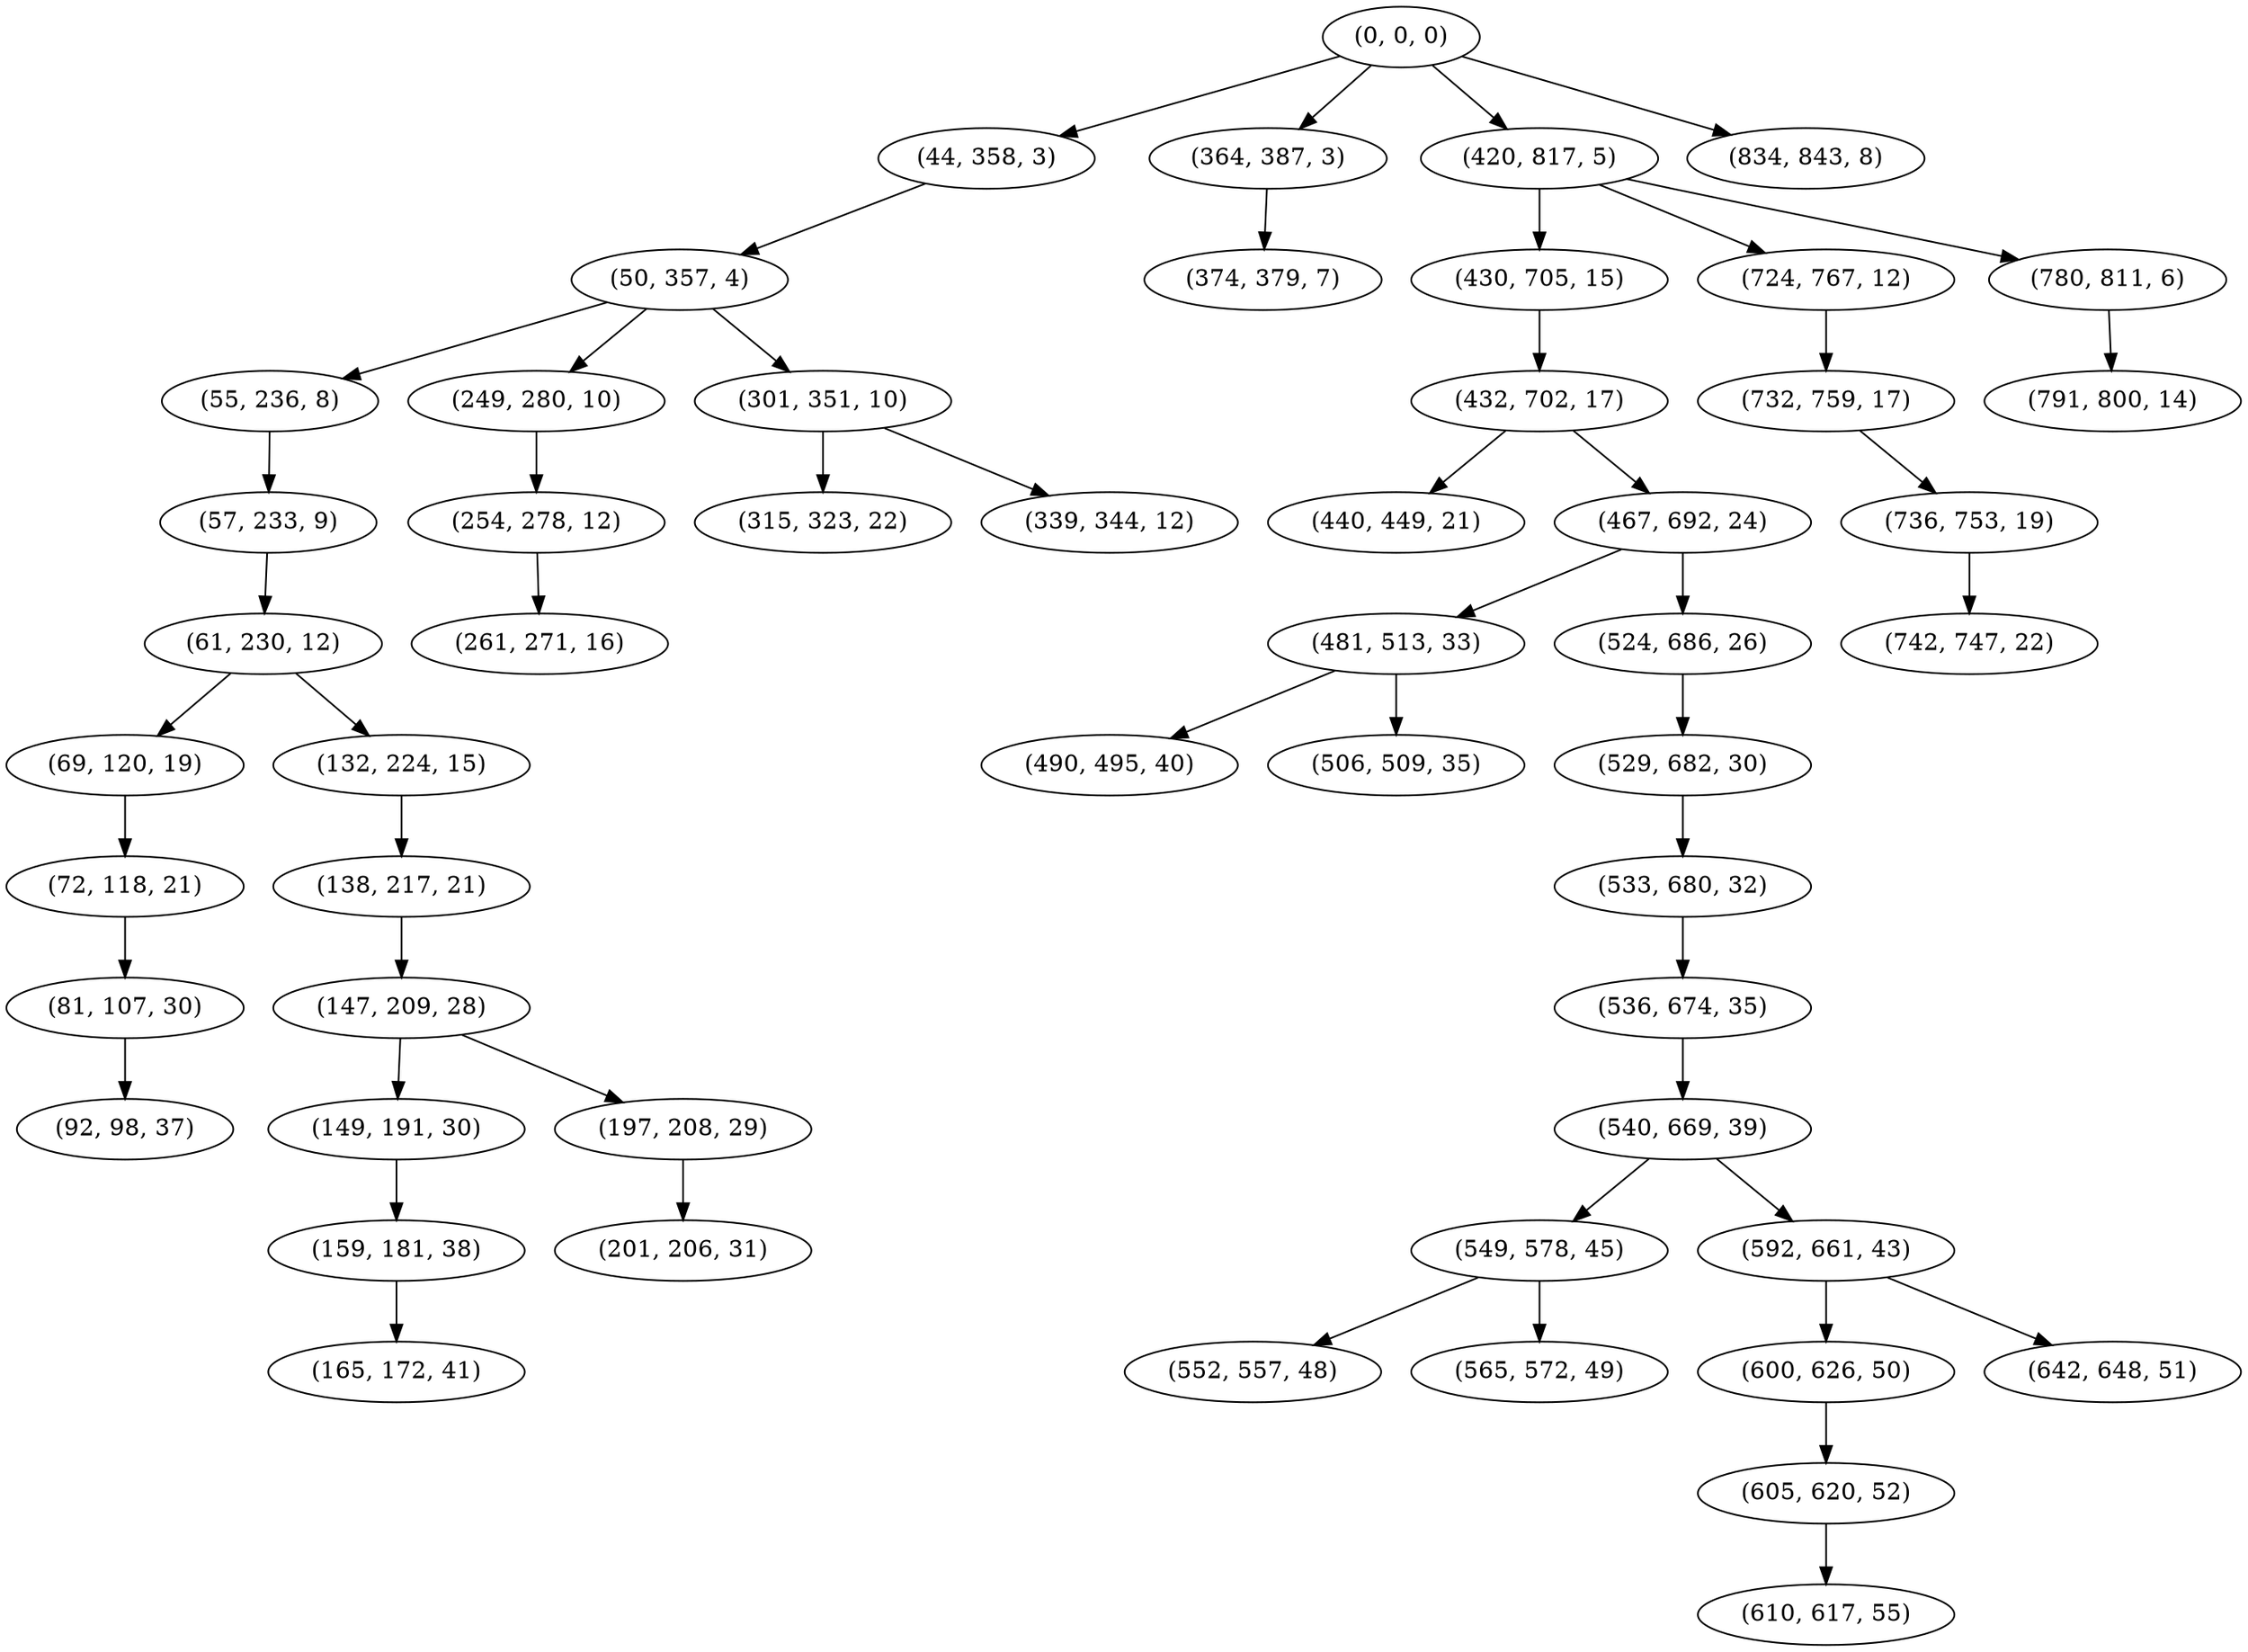 digraph tree {
    "(0, 0, 0)";
    "(44, 358, 3)";
    "(50, 357, 4)";
    "(55, 236, 8)";
    "(57, 233, 9)";
    "(61, 230, 12)";
    "(69, 120, 19)";
    "(72, 118, 21)";
    "(81, 107, 30)";
    "(92, 98, 37)";
    "(132, 224, 15)";
    "(138, 217, 21)";
    "(147, 209, 28)";
    "(149, 191, 30)";
    "(159, 181, 38)";
    "(165, 172, 41)";
    "(197, 208, 29)";
    "(201, 206, 31)";
    "(249, 280, 10)";
    "(254, 278, 12)";
    "(261, 271, 16)";
    "(301, 351, 10)";
    "(315, 323, 22)";
    "(339, 344, 12)";
    "(364, 387, 3)";
    "(374, 379, 7)";
    "(420, 817, 5)";
    "(430, 705, 15)";
    "(432, 702, 17)";
    "(440, 449, 21)";
    "(467, 692, 24)";
    "(481, 513, 33)";
    "(490, 495, 40)";
    "(506, 509, 35)";
    "(524, 686, 26)";
    "(529, 682, 30)";
    "(533, 680, 32)";
    "(536, 674, 35)";
    "(540, 669, 39)";
    "(549, 578, 45)";
    "(552, 557, 48)";
    "(565, 572, 49)";
    "(592, 661, 43)";
    "(600, 626, 50)";
    "(605, 620, 52)";
    "(610, 617, 55)";
    "(642, 648, 51)";
    "(724, 767, 12)";
    "(732, 759, 17)";
    "(736, 753, 19)";
    "(742, 747, 22)";
    "(780, 811, 6)";
    "(791, 800, 14)";
    "(834, 843, 8)";
    "(0, 0, 0)" -> "(44, 358, 3)";
    "(0, 0, 0)" -> "(364, 387, 3)";
    "(0, 0, 0)" -> "(420, 817, 5)";
    "(0, 0, 0)" -> "(834, 843, 8)";
    "(44, 358, 3)" -> "(50, 357, 4)";
    "(50, 357, 4)" -> "(55, 236, 8)";
    "(50, 357, 4)" -> "(249, 280, 10)";
    "(50, 357, 4)" -> "(301, 351, 10)";
    "(55, 236, 8)" -> "(57, 233, 9)";
    "(57, 233, 9)" -> "(61, 230, 12)";
    "(61, 230, 12)" -> "(69, 120, 19)";
    "(61, 230, 12)" -> "(132, 224, 15)";
    "(69, 120, 19)" -> "(72, 118, 21)";
    "(72, 118, 21)" -> "(81, 107, 30)";
    "(81, 107, 30)" -> "(92, 98, 37)";
    "(132, 224, 15)" -> "(138, 217, 21)";
    "(138, 217, 21)" -> "(147, 209, 28)";
    "(147, 209, 28)" -> "(149, 191, 30)";
    "(147, 209, 28)" -> "(197, 208, 29)";
    "(149, 191, 30)" -> "(159, 181, 38)";
    "(159, 181, 38)" -> "(165, 172, 41)";
    "(197, 208, 29)" -> "(201, 206, 31)";
    "(249, 280, 10)" -> "(254, 278, 12)";
    "(254, 278, 12)" -> "(261, 271, 16)";
    "(301, 351, 10)" -> "(315, 323, 22)";
    "(301, 351, 10)" -> "(339, 344, 12)";
    "(364, 387, 3)" -> "(374, 379, 7)";
    "(420, 817, 5)" -> "(430, 705, 15)";
    "(420, 817, 5)" -> "(724, 767, 12)";
    "(420, 817, 5)" -> "(780, 811, 6)";
    "(430, 705, 15)" -> "(432, 702, 17)";
    "(432, 702, 17)" -> "(440, 449, 21)";
    "(432, 702, 17)" -> "(467, 692, 24)";
    "(467, 692, 24)" -> "(481, 513, 33)";
    "(467, 692, 24)" -> "(524, 686, 26)";
    "(481, 513, 33)" -> "(490, 495, 40)";
    "(481, 513, 33)" -> "(506, 509, 35)";
    "(524, 686, 26)" -> "(529, 682, 30)";
    "(529, 682, 30)" -> "(533, 680, 32)";
    "(533, 680, 32)" -> "(536, 674, 35)";
    "(536, 674, 35)" -> "(540, 669, 39)";
    "(540, 669, 39)" -> "(549, 578, 45)";
    "(540, 669, 39)" -> "(592, 661, 43)";
    "(549, 578, 45)" -> "(552, 557, 48)";
    "(549, 578, 45)" -> "(565, 572, 49)";
    "(592, 661, 43)" -> "(600, 626, 50)";
    "(592, 661, 43)" -> "(642, 648, 51)";
    "(600, 626, 50)" -> "(605, 620, 52)";
    "(605, 620, 52)" -> "(610, 617, 55)";
    "(724, 767, 12)" -> "(732, 759, 17)";
    "(732, 759, 17)" -> "(736, 753, 19)";
    "(736, 753, 19)" -> "(742, 747, 22)";
    "(780, 811, 6)" -> "(791, 800, 14)";
}
